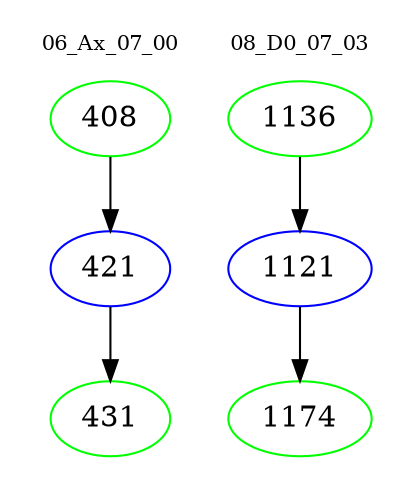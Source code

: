 digraph{
subgraph cluster_0 {
color = white
label = "06_Ax_07_00";
fontsize=10;
T0_408 [label="408", color="green"]
T0_408 -> T0_421 [color="black"]
T0_421 [label="421", color="blue"]
T0_421 -> T0_431 [color="black"]
T0_431 [label="431", color="green"]
}
subgraph cluster_1 {
color = white
label = "08_D0_07_03";
fontsize=10;
T1_1136 [label="1136", color="green"]
T1_1136 -> T1_1121 [color="black"]
T1_1121 [label="1121", color="blue"]
T1_1121 -> T1_1174 [color="black"]
T1_1174 [label="1174", color="green"]
}
}
